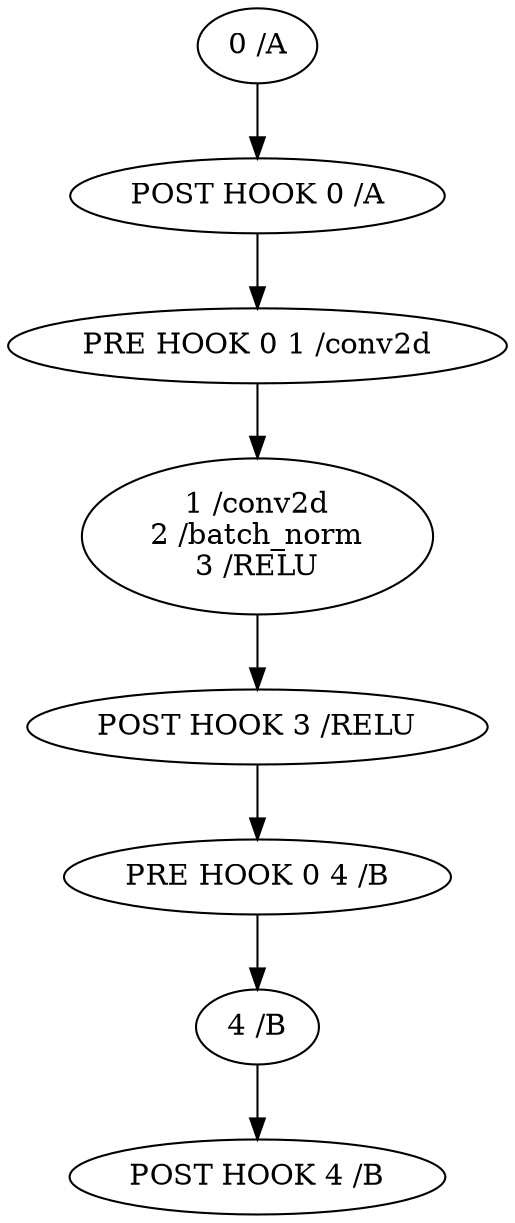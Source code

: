 strict digraph  {
"0 /A" [associated_ip_node_keys="{'POST HOOK 0 /A'}", node_type="InsertionPointGraphNodeType.OPERATOR", regular_node_data="0 /A_0"];
"4 /B" [associated_ip_node_keys="{'POST HOOK 4 /B', 'PRE HOOK 0 4 /B'}", node_type="InsertionPointGraphNodeType.OPERATOR", regular_node_data="4 /B_0"];
"POST HOOK 0 /A" [insertion_point_data="TargetType.OPERATOR_POST_HOOK /A_0", node_type="InsertionPointGraphNodeType.INSERTION_POINT"];
"PRE HOOK 0 1 /conv2d" [insertion_point_data="TargetType.OPERATOR_PRE_HOOK 0 /conv2d_0", node_type="InsertionPointGraphNodeType.INSERTION_POINT"];
"POST HOOK 3 /RELU" [insertion_point_data="TargetType.OPERATOR_POST_HOOK /RELU_0", node_type="InsertionPointGraphNodeType.INSERTION_POINT"];
"PRE HOOK 0 4 /B" [insertion_point_data="TargetType.OPERATOR_PRE_HOOK 0 /B_0", node_type="InsertionPointGraphNodeType.INSERTION_POINT"];
"POST HOOK 4 /B" [insertion_point_data="TargetType.OPERATOR_POST_HOOK /B_0", node_type="InsertionPointGraphNodeType.INSERTION_POINT"];
"1 /conv2d\n2 /batch_norm\n3 /RELU\n" [associated_ip_node_keys="{'POST HOOK 3 /RELU', 'PRE HOOK 0 1 /conv2d'}", node_type="InsertionPointGraphNodeType.OPERATOR", regular_node_data="1 /conv2d_0"];
"0 /A" -> "POST HOOK 0 /A";
"4 /B" -> "POST HOOK 4 /B";
"POST HOOK 0 /A" -> "PRE HOOK 0 1 /conv2d";
"PRE HOOK 0 1 /conv2d" -> "1 /conv2d\n2 /batch_norm\n3 /RELU\n";
"POST HOOK 3 /RELU" -> "PRE HOOK 0 4 /B";
"PRE HOOK 0 4 /B" -> "4 /B";
"1 /conv2d\n2 /batch_norm\n3 /RELU\n" -> "POST HOOK 3 /RELU";
}
